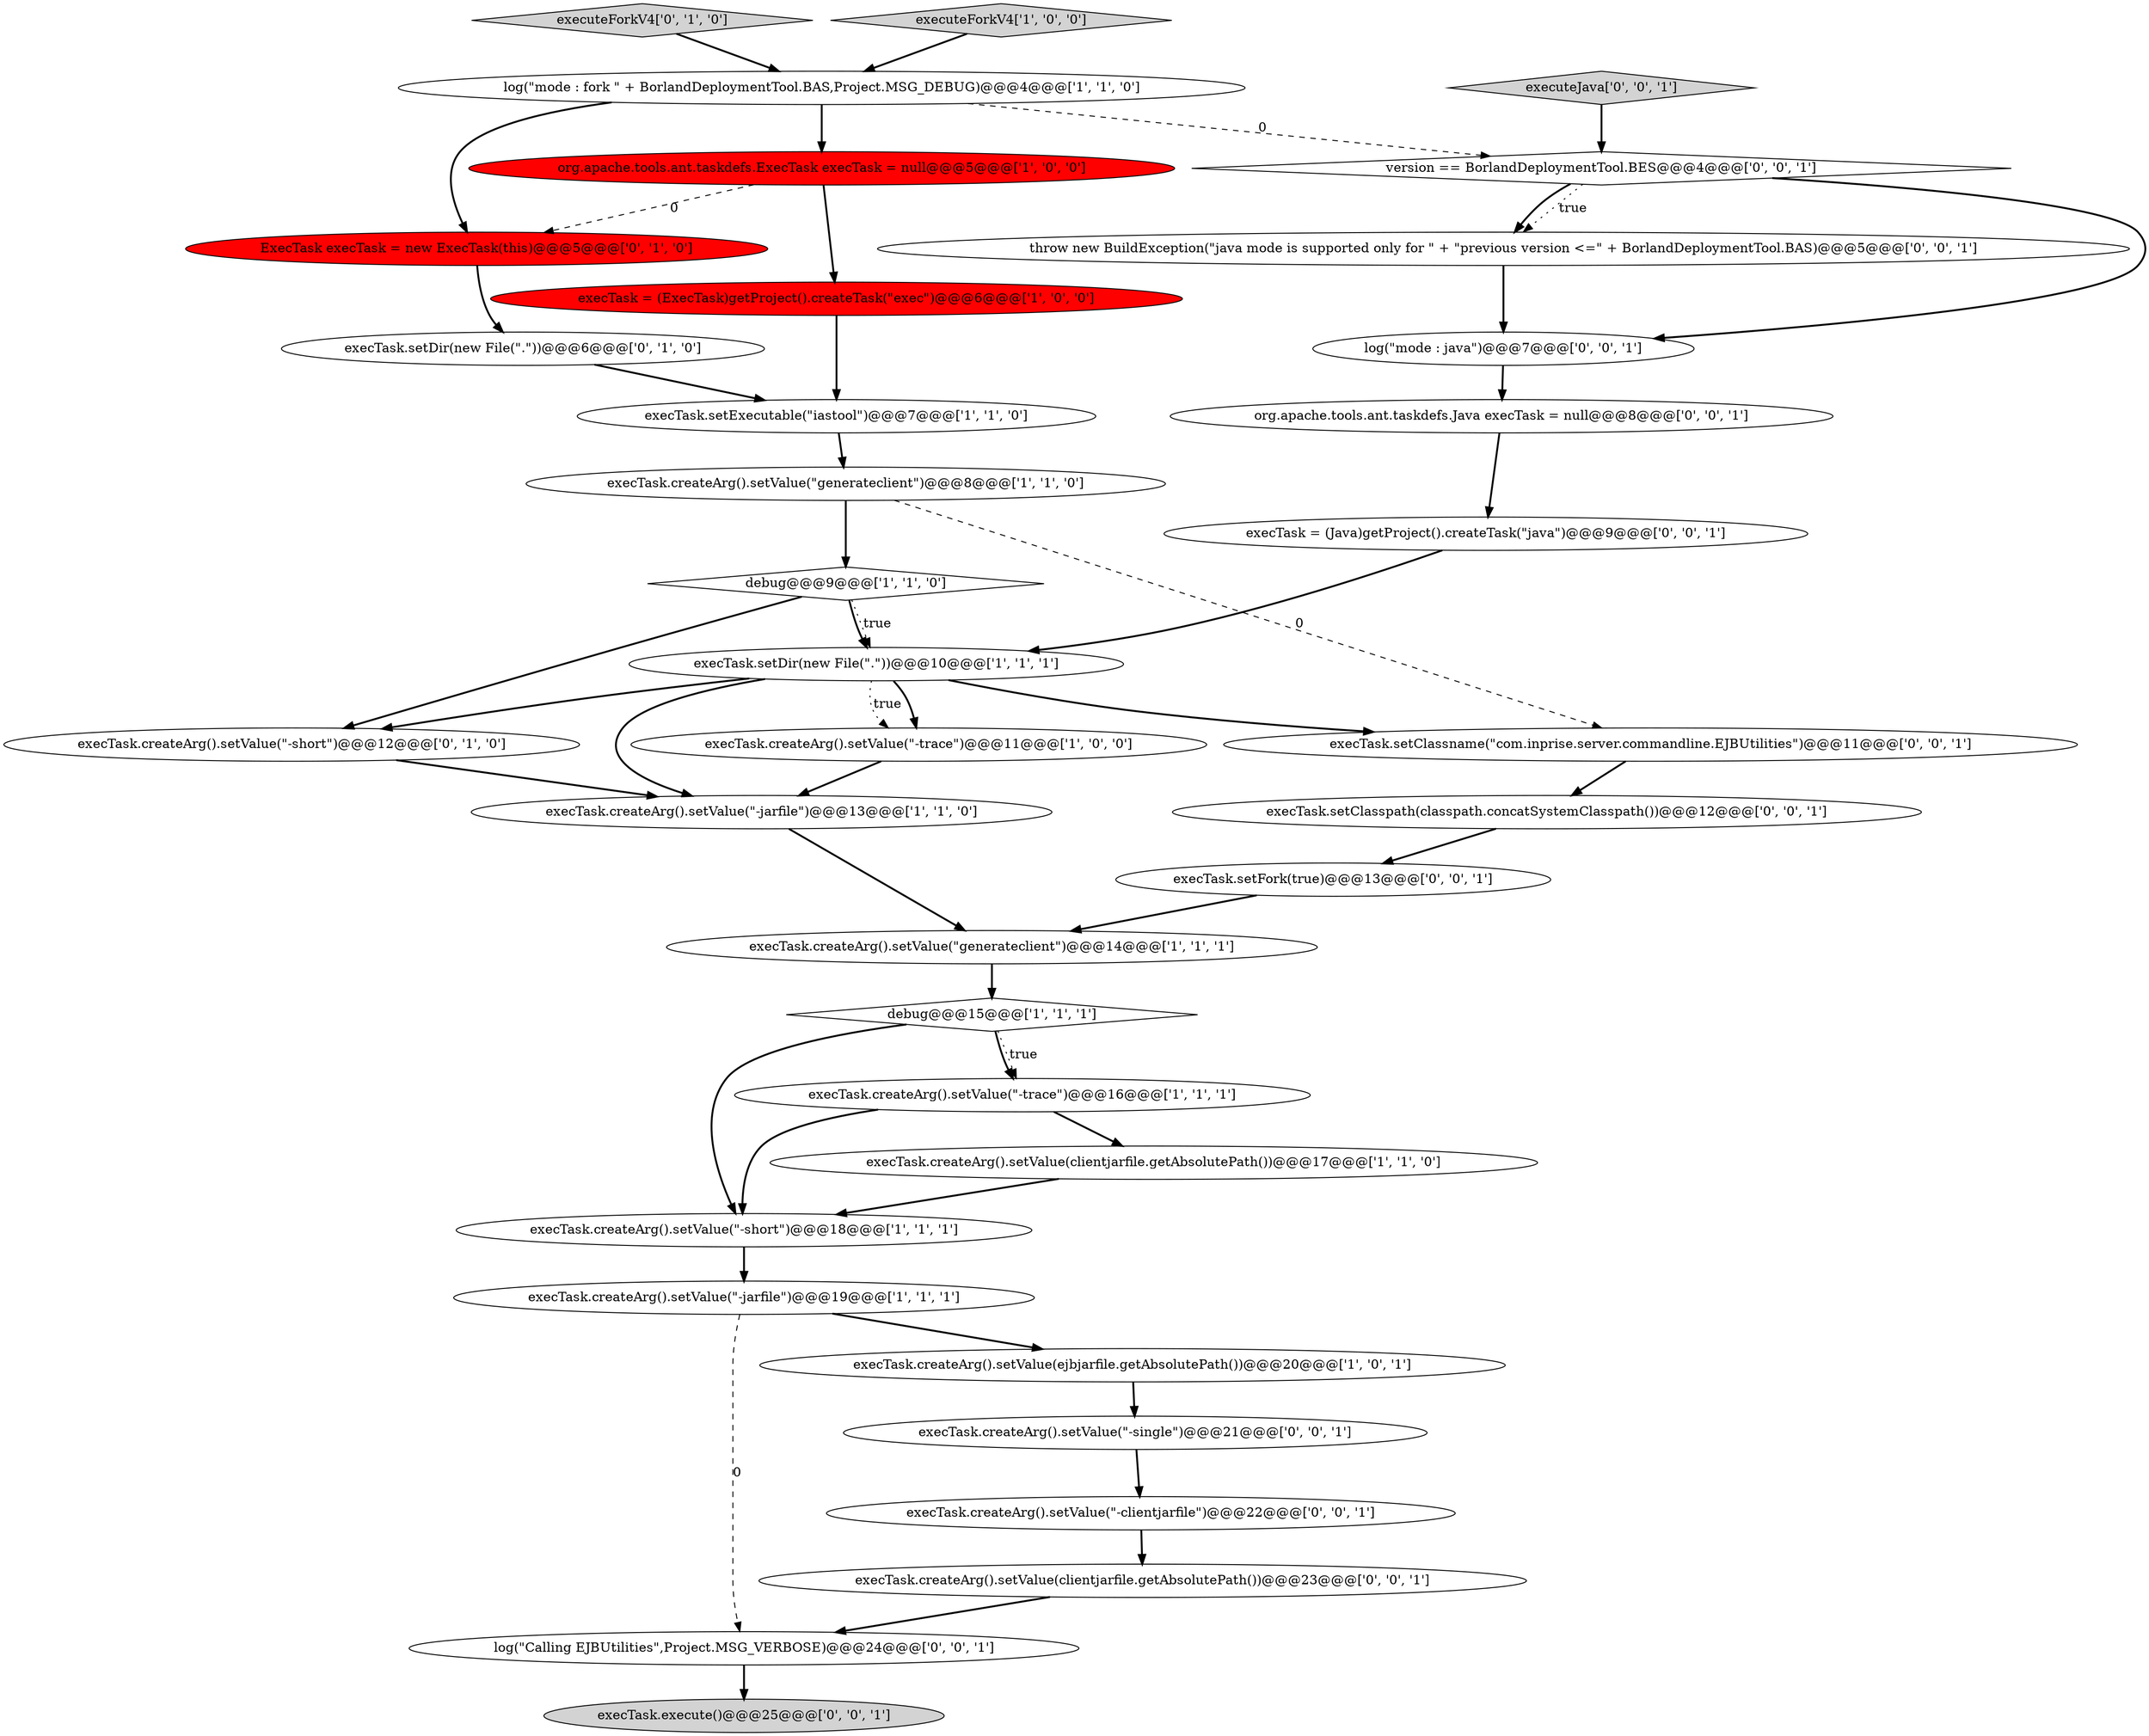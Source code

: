 digraph {
0 [style = filled, label = "execTask = (ExecTask)getProject().createTask(\"exec\")@@@6@@@['1', '0', '0']", fillcolor = red, shape = ellipse image = "AAA1AAABBB1BBB"];
30 [style = filled, label = "log(\"Calling EJBUtilities\",Project.MSG_VERBOSE)@@@24@@@['0', '0', '1']", fillcolor = white, shape = ellipse image = "AAA0AAABBB3BBB"];
17 [style = filled, label = "executeForkV4['0', '1', '0']", fillcolor = lightgray, shape = diamond image = "AAA0AAABBB2BBB"];
3 [style = filled, label = "execTask.createArg().setValue(ejbjarfile.getAbsolutePath())@@@20@@@['1', '0', '1']", fillcolor = white, shape = ellipse image = "AAA0AAABBB1BBB"];
18 [style = filled, label = "ExecTask execTask = new ExecTask(this)@@@5@@@['0', '1', '0']", fillcolor = red, shape = ellipse image = "AAA1AAABBB2BBB"];
15 [style = filled, label = "debug@@@15@@@['1', '1', '1']", fillcolor = white, shape = diamond image = "AAA0AAABBB1BBB"];
2 [style = filled, label = "execTask.createArg().setValue(\"-short\")@@@18@@@['1', '1', '1']", fillcolor = white, shape = ellipse image = "AAA0AAABBB1BBB"];
7 [style = filled, label = "log(\"mode : fork \" + BorlandDeploymentTool.BAS,Project.MSG_DEBUG)@@@4@@@['1', '1', '0']", fillcolor = white, shape = ellipse image = "AAA0AAABBB1BBB"];
8 [style = filled, label = "execTask.setDir(new File(\".\"))@@@10@@@['1', '1', '1']", fillcolor = white, shape = ellipse image = "AAA0AAABBB1BBB"];
24 [style = filled, label = "log(\"mode : java\")@@@7@@@['0', '0', '1']", fillcolor = white, shape = ellipse image = "AAA0AAABBB3BBB"];
29 [style = filled, label = "execTask = (Java)getProject().createTask(\"java\")@@@9@@@['0', '0', '1']", fillcolor = white, shape = ellipse image = "AAA0AAABBB3BBB"];
31 [style = filled, label = "org.apache.tools.ant.taskdefs.Java execTask = null@@@8@@@['0', '0', '1']", fillcolor = white, shape = ellipse image = "AAA0AAABBB3BBB"];
13 [style = filled, label = "execTask.createArg().setValue(\"generateclient\")@@@8@@@['1', '1', '0']", fillcolor = white, shape = ellipse image = "AAA0AAABBB1BBB"];
28 [style = filled, label = "executeJava['0', '0', '1']", fillcolor = lightgray, shape = diamond image = "AAA0AAABBB3BBB"];
16 [style = filled, label = "execTask.createArg().setValue(\"-trace\")@@@16@@@['1', '1', '1']", fillcolor = white, shape = ellipse image = "AAA0AAABBB1BBB"];
23 [style = filled, label = "execTask.setClassname(\"com.inprise.server.commandline.EJBUtilities\")@@@11@@@['0', '0', '1']", fillcolor = white, shape = ellipse image = "AAA0AAABBB3BBB"];
25 [style = filled, label = "execTask.createArg().setValue(\"-single\")@@@21@@@['0', '0', '1']", fillcolor = white, shape = ellipse image = "AAA0AAABBB3BBB"];
11 [style = filled, label = "execTask.createArg().setValue(\"-jarfile\")@@@13@@@['1', '1', '0']", fillcolor = white, shape = ellipse image = "AAA0AAABBB1BBB"];
6 [style = filled, label = "execTask.createArg().setValue(\"-jarfile\")@@@19@@@['1', '1', '1']", fillcolor = white, shape = ellipse image = "AAA0AAABBB1BBB"];
26 [style = filled, label = "throw new BuildException(\"java mode is supported only for \" + \"previous version <=\" + BorlandDeploymentTool.BAS)@@@5@@@['0', '0', '1']", fillcolor = white, shape = ellipse image = "AAA0AAABBB3BBB"];
19 [style = filled, label = "execTask.setDir(new File(\".\"))@@@6@@@['0', '1', '0']", fillcolor = white, shape = ellipse image = "AAA0AAABBB2BBB"];
10 [style = filled, label = "execTask.createArg().setValue(\"-trace\")@@@11@@@['1', '0', '0']", fillcolor = white, shape = ellipse image = "AAA0AAABBB1BBB"];
9 [style = filled, label = "executeForkV4['1', '0', '0']", fillcolor = lightgray, shape = diamond image = "AAA0AAABBB1BBB"];
5 [style = filled, label = "org.apache.tools.ant.taskdefs.ExecTask execTask = null@@@5@@@['1', '0', '0']", fillcolor = red, shape = ellipse image = "AAA1AAABBB1BBB"];
27 [style = filled, label = "version == BorlandDeploymentTool.BES@@@4@@@['0', '0', '1']", fillcolor = white, shape = diamond image = "AAA0AAABBB3BBB"];
20 [style = filled, label = "execTask.createArg().setValue(\"-short\")@@@12@@@['0', '1', '0']", fillcolor = white, shape = ellipse image = "AAA0AAABBB2BBB"];
33 [style = filled, label = "execTask.createArg().setValue(clientjarfile.getAbsolutePath())@@@23@@@['0', '0', '1']", fillcolor = white, shape = ellipse image = "AAA0AAABBB3BBB"];
22 [style = filled, label = "execTask.execute()@@@25@@@['0', '0', '1']", fillcolor = lightgray, shape = ellipse image = "AAA0AAABBB3BBB"];
4 [style = filled, label = "execTask.createArg().setValue(clientjarfile.getAbsolutePath())@@@17@@@['1', '1', '0']", fillcolor = white, shape = ellipse image = "AAA0AAABBB1BBB"];
34 [style = filled, label = "execTask.createArg().setValue(\"-clientjarfile\")@@@22@@@['0', '0', '1']", fillcolor = white, shape = ellipse image = "AAA0AAABBB3BBB"];
12 [style = filled, label = "execTask.createArg().setValue(\"generateclient\")@@@14@@@['1', '1', '1']", fillcolor = white, shape = ellipse image = "AAA0AAABBB1BBB"];
21 [style = filled, label = "execTask.setFork(true)@@@13@@@['0', '0', '1']", fillcolor = white, shape = ellipse image = "AAA0AAABBB3BBB"];
1 [style = filled, label = "execTask.setExecutable(\"iastool\")@@@7@@@['1', '1', '0']", fillcolor = white, shape = ellipse image = "AAA0AAABBB1BBB"];
32 [style = filled, label = "execTask.setClasspath(classpath.concatSystemClasspath())@@@12@@@['0', '0', '1']", fillcolor = white, shape = ellipse image = "AAA0AAABBB3BBB"];
14 [style = filled, label = "debug@@@9@@@['1', '1', '0']", fillcolor = white, shape = diamond image = "AAA0AAABBB1BBB"];
6->3 [style = bold, label=""];
8->10 [style = bold, label=""];
29->8 [style = bold, label=""];
15->2 [style = bold, label=""];
32->21 [style = bold, label=""];
30->22 [style = bold, label=""];
8->23 [style = bold, label=""];
25->34 [style = bold, label=""];
2->6 [style = bold, label=""];
3->25 [style = bold, label=""];
27->26 [style = dotted, label="true"];
34->33 [style = bold, label=""];
12->15 [style = bold, label=""];
18->19 [style = bold, label=""];
23->32 [style = bold, label=""];
31->29 [style = bold, label=""];
11->12 [style = bold, label=""];
4->2 [style = bold, label=""];
8->10 [style = dotted, label="true"];
16->2 [style = bold, label=""];
9->7 [style = bold, label=""];
15->16 [style = bold, label=""];
26->24 [style = bold, label=""];
15->16 [style = dotted, label="true"];
5->18 [style = dashed, label="0"];
1->13 [style = bold, label=""];
13->23 [style = dashed, label="0"];
21->12 [style = bold, label=""];
7->27 [style = dashed, label="0"];
17->7 [style = bold, label=""];
19->1 [style = bold, label=""];
7->5 [style = bold, label=""];
8->20 [style = bold, label=""];
27->26 [style = bold, label=""];
5->0 [style = bold, label=""];
24->31 [style = bold, label=""];
0->1 [style = bold, label=""];
14->8 [style = dotted, label="true"];
33->30 [style = bold, label=""];
7->18 [style = bold, label=""];
27->24 [style = bold, label=""];
14->8 [style = bold, label=""];
6->30 [style = dashed, label="0"];
28->27 [style = bold, label=""];
16->4 [style = bold, label=""];
8->11 [style = bold, label=""];
13->14 [style = bold, label=""];
14->20 [style = bold, label=""];
20->11 [style = bold, label=""];
10->11 [style = bold, label=""];
}
